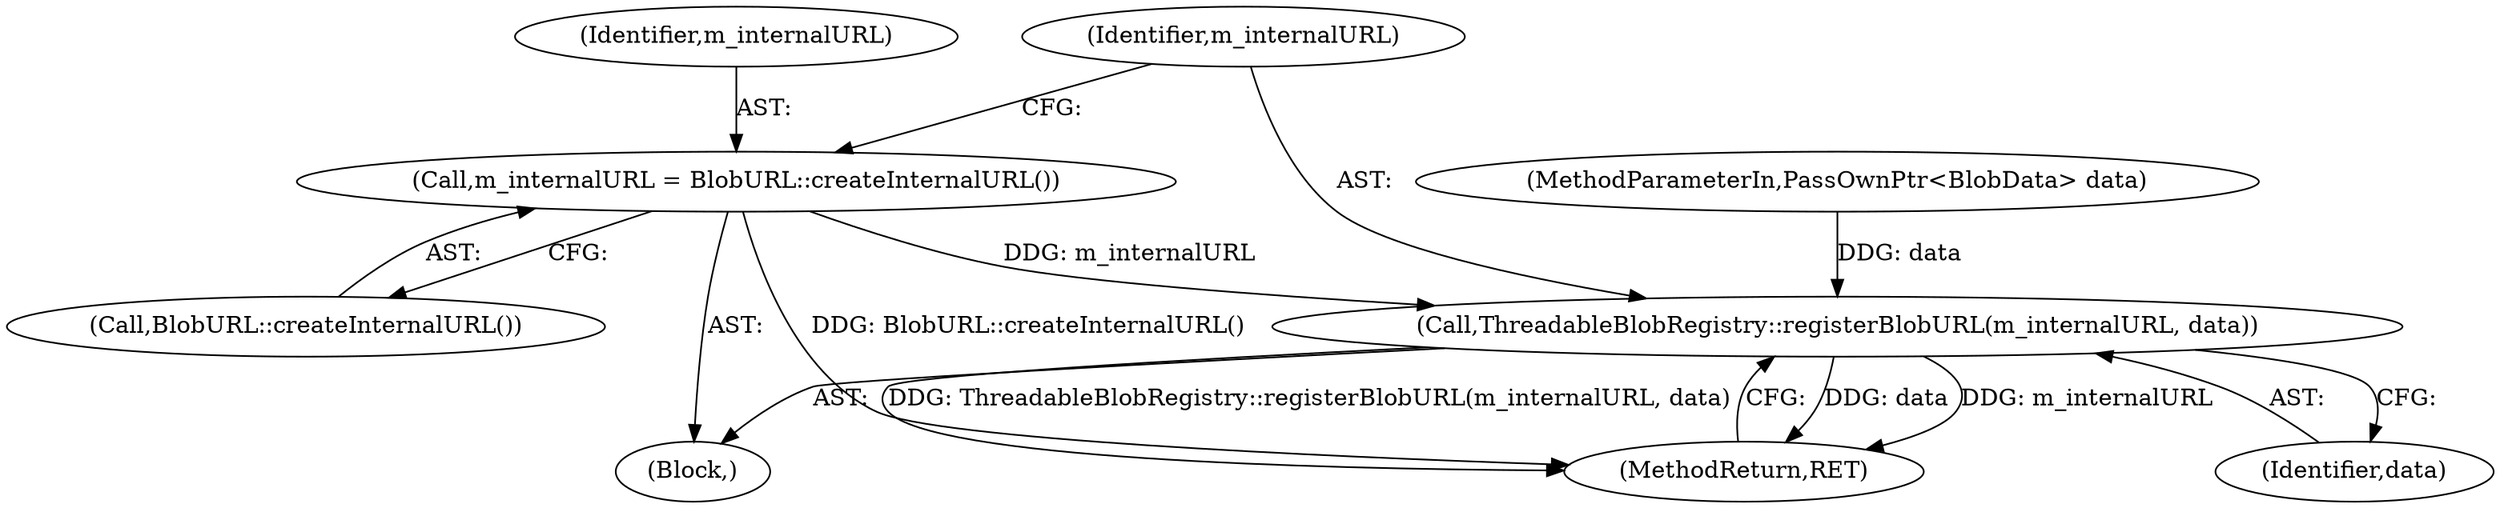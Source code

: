 digraph "1_Chrome_d0c31f0342cefc46a3b3d80359a9779d044d4c0d_19@API" {
"1000106" [label="(Call,m_internalURL = BlobURL::createInternalURL())"];
"1000109" [label="(Call,ThreadableBlobRegistry::registerBlobURL(m_internalURL, data))"];
"1000108" [label="(Call,BlobURL::createInternalURL())"];
"1000107" [label="(Identifier,m_internalURL)"];
"1000110" [label="(Identifier,m_internalURL)"];
"1000112" [label="(MethodReturn,RET)"];
"1000109" [label="(Call,ThreadableBlobRegistry::registerBlobURL(m_internalURL, data))"];
"1000111" [label="(Identifier,data)"];
"1000103" [label="(Block,)"];
"1000106" [label="(Call,m_internalURL = BlobURL::createInternalURL())"];
"1000101" [label="(MethodParameterIn,PassOwnPtr<BlobData> data)"];
"1000106" -> "1000103"  [label="AST: "];
"1000106" -> "1000108"  [label="CFG: "];
"1000107" -> "1000106"  [label="AST: "];
"1000108" -> "1000106"  [label="AST: "];
"1000110" -> "1000106"  [label="CFG: "];
"1000106" -> "1000112"  [label="DDG: BlobURL::createInternalURL()"];
"1000106" -> "1000109"  [label="DDG: m_internalURL"];
"1000109" -> "1000103"  [label="AST: "];
"1000109" -> "1000111"  [label="CFG: "];
"1000110" -> "1000109"  [label="AST: "];
"1000111" -> "1000109"  [label="AST: "];
"1000112" -> "1000109"  [label="CFG: "];
"1000109" -> "1000112"  [label="DDG: data"];
"1000109" -> "1000112"  [label="DDG: m_internalURL"];
"1000109" -> "1000112"  [label="DDG: ThreadableBlobRegistry::registerBlobURL(m_internalURL, data)"];
"1000101" -> "1000109"  [label="DDG: data"];
}
